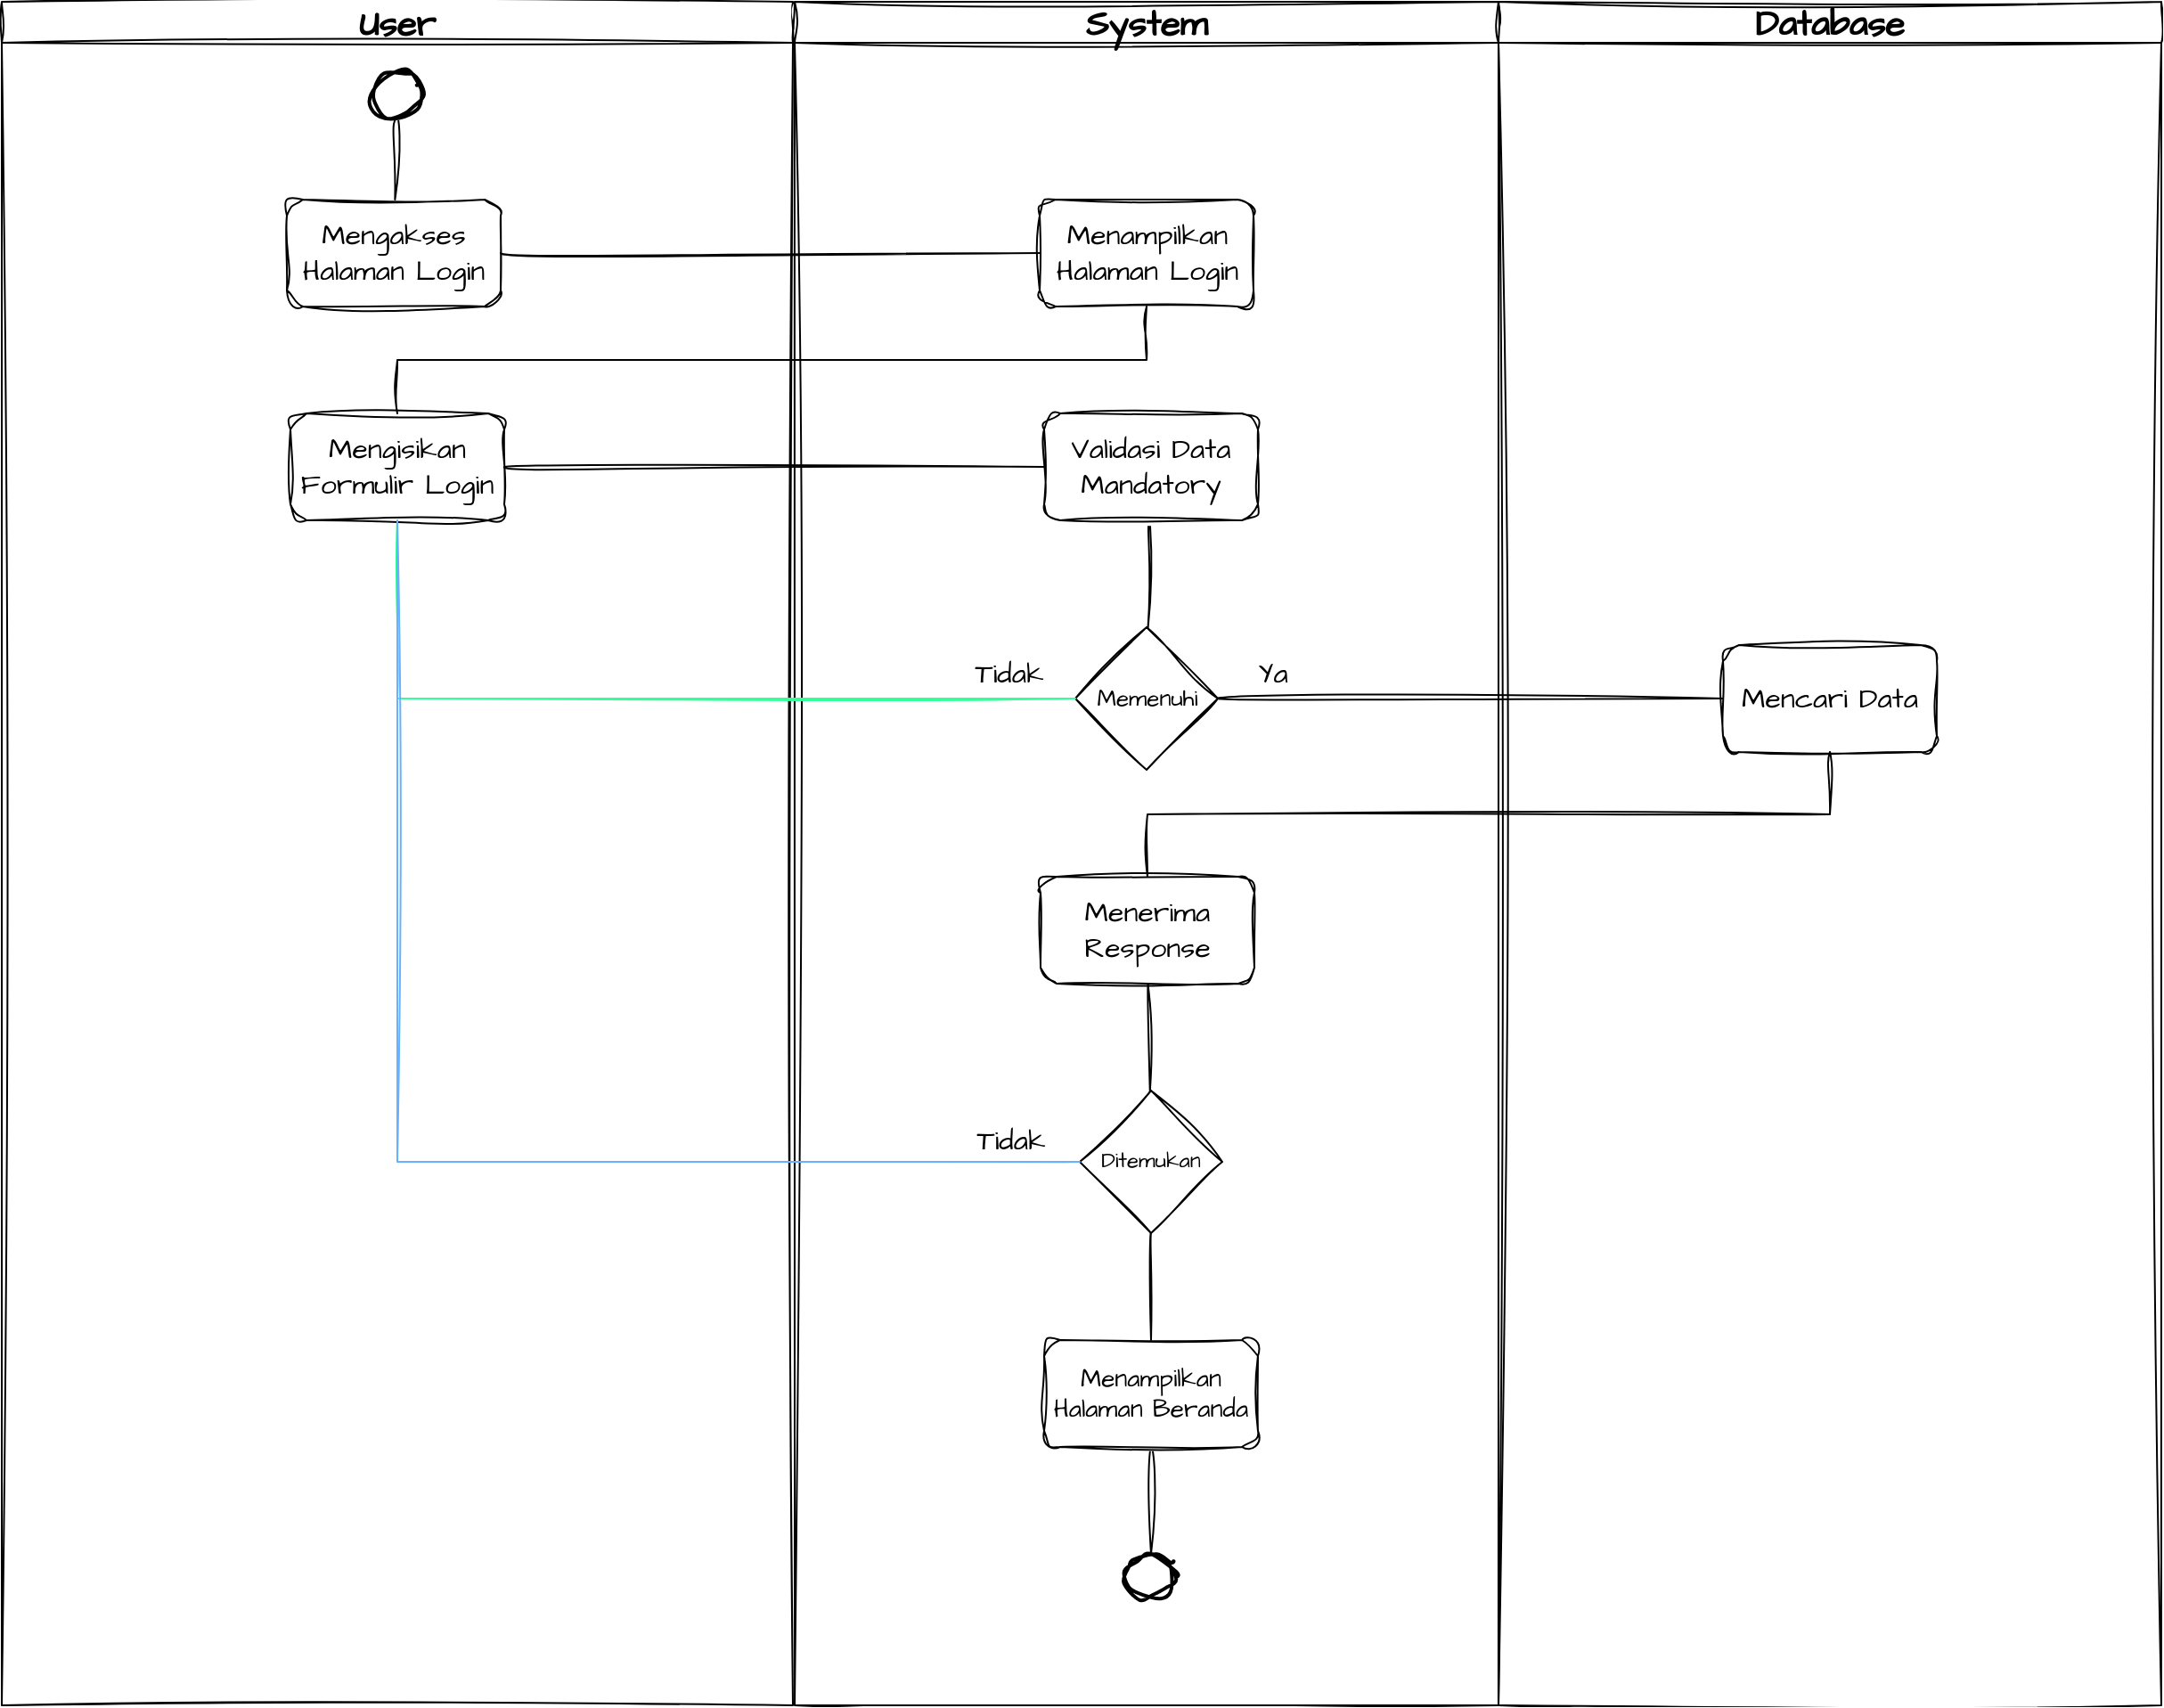 <mxfile version="21.6.5" type="device" pages="2">
  <diagram name="Login User - Activity Diagram" id="TITe_DjDjaZTf3FHmgly">
    <mxGraphModel dx="2234" dy="1292" grid="0" gridSize="10" guides="1" tooltips="1" connect="1" arrows="1" fold="1" page="0" pageScale="1" pageWidth="850" pageHeight="1100" math="0" shadow="0">
      <root>
        <mxCell id="0" />
        <mxCell id="1" parent="0" />
        <mxCell id="pnKs2ThyHxQzU8YBncqx-1" value="User" style="swimlane;whiteSpace=wrap;html=1;hachureGap=4;fontFamily=Architects Daughter;fontSource=https%3A%2F%2Ffonts.googleapis.com%2Fcss%3Ffamily%3DArchitects%2BDaughter;fontSize=20;sketch=1;curveFitting=1;jiggle=2;" parent="1" vertex="1">
          <mxGeometry x="-520" y="-82" width="444" height="956" as="geometry" />
        </mxCell>
        <mxCell id="pnKs2ThyHxQzU8YBncqx-9" style="edgeStyle=none;curved=1;rounded=0;orthogonalLoop=1;jettySize=auto;html=1;fontSize=12;startSize=8;endSize=8;endArrow=none;endFill=0;sketch=1;curveFitting=1;jiggle=2;fontFamily=Architects Daughter;fontSource=https%3A%2F%2Ffonts.googleapis.com%2Fcss%3Ffamily%3DArchitects%2BDaughter;" parent="pnKs2ThyHxQzU8YBncqx-1" source="pnKs2ThyHxQzU8YBncqx-7" target="pnKs2ThyHxQzU8YBncqx-12" edge="1">
          <mxGeometry relative="1" as="geometry">
            <mxPoint x="222" y="113" as="targetPoint" />
          </mxGeometry>
        </mxCell>
        <mxCell id="pnKs2ThyHxQzU8YBncqx-7" value="" style="strokeWidth=2;html=1;shape=mxgraph.flowchart.start_2;whiteSpace=wrap;hachureGap=4;fontFamily=Architects Daughter;fontSource=https%3A%2F%2Ffonts.googleapis.com%2Fcss%3Ffamily%3DArchitects%2BDaughter;fontSize=20;sketch=1;curveFitting=1;jiggle=2;" parent="pnKs2ThyHxQzU8YBncqx-1" vertex="1">
          <mxGeometry x="208.5" y="40" width="27" height="25" as="geometry" />
        </mxCell>
        <mxCell id="pnKs2ThyHxQzU8YBncqx-12" value="Mengakses Halaman Login" style="rounded=1;whiteSpace=wrap;html=1;fontSize=16;sketch=1;curveFitting=1;jiggle=2;fontFamily=Architects Daughter;fontSource=https%3A%2F%2Ffonts.googleapis.com%2Fcss%3Ffamily%3DArchitects%2BDaughter;" parent="pnKs2ThyHxQzU8YBncqx-1" vertex="1">
          <mxGeometry x="160" y="111" width="120" height="60" as="geometry" />
        </mxCell>
        <mxCell id="pnKs2ThyHxQzU8YBncqx-15" value="Mengisikan Formulir Login" style="rounded=1;whiteSpace=wrap;html=1;fontSize=16;sketch=1;curveFitting=1;jiggle=2;fontFamily=Architects Daughter;fontSource=https%3A%2F%2Ffonts.googleapis.com%2Fcss%3Ffamily%3DArchitects%2BDaughter;" parent="pnKs2ThyHxQzU8YBncqx-1" vertex="1">
          <mxGeometry x="162" y="231" width="120" height="60" as="geometry" />
        </mxCell>
        <mxCell id="pnKs2ThyHxQzU8YBncqx-2" value="System" style="swimlane;whiteSpace=wrap;html=1;hachureGap=4;fontFamily=Architects Daughter;fontSource=https%3A%2F%2Ffonts.googleapis.com%2Fcss%3Ffamily%3DArchitects%2BDaughter;fontSize=20;sketch=1;curveFitting=1;jiggle=2;" parent="1" vertex="1">
          <mxGeometry x="-75" y="-82" width="395" height="956" as="geometry" />
        </mxCell>
        <mxCell id="pnKs2ThyHxQzU8YBncqx-13" value="Menampilkan Halaman Login" style="rounded=1;whiteSpace=wrap;html=1;fontSize=16;sketch=1;curveFitting=1;jiggle=2;fontFamily=Architects Daughter;fontSource=https%3A%2F%2Ffonts.googleapis.com%2Fcss%3Ffamily%3DArchitects%2BDaughter;" parent="pnKs2ThyHxQzU8YBncqx-2" vertex="1">
          <mxGeometry x="137.5" y="111" width="120" height="60" as="geometry" />
        </mxCell>
        <mxCell id="pnKs2ThyHxQzU8YBncqx-21" style="edgeStyle=none;curved=1;rounded=0;orthogonalLoop=1;jettySize=auto;html=1;fontSize=12;startSize=8;endSize=8;endArrow=none;endFill=0;sketch=1;curveFitting=1;jiggle=2;fontFamily=Architects Daughter;fontSource=https%3A%2F%2Ffonts.googleapis.com%2Fcss%3Ffamily%3DArchitects%2BDaughter;" parent="pnKs2ThyHxQzU8YBncqx-2" source="pnKs2ThyHxQzU8YBncqx-18" target="pnKs2ThyHxQzU8YBncqx-20" edge="1">
          <mxGeometry relative="1" as="geometry" />
        </mxCell>
        <mxCell id="pnKs2ThyHxQzU8YBncqx-18" value="Validasi Data Mandatory" style="rounded=1;whiteSpace=wrap;html=1;fontSize=16;sketch=1;curveFitting=1;jiggle=2;fontFamily=Architects Daughter;fontSource=https%3A%2F%2Ffonts.googleapis.com%2Fcss%3Ffamily%3DArchitects%2BDaughter;" parent="pnKs2ThyHxQzU8YBncqx-2" vertex="1">
          <mxGeometry x="140" y="231" width="120" height="60" as="geometry" />
        </mxCell>
        <mxCell id="pnKs2ThyHxQzU8YBncqx-20" value="Memenuhi" style="rhombus;whiteSpace=wrap;html=1;fontSize=13;sketch=1;curveFitting=1;jiggle=2;fontFamily=Architects Daughter;fontSource=https%3A%2F%2Ffonts.googleapis.com%2Fcss%3Ffamily%3DArchitects%2BDaughter;" parent="pnKs2ThyHxQzU8YBncqx-2" vertex="1">
          <mxGeometry x="157.5" y="351" width="80" height="80" as="geometry" />
        </mxCell>
        <mxCell id="pnKs2ThyHxQzU8YBncqx-30" style="edgeStyle=none;curved=1;rounded=0;orthogonalLoop=1;jettySize=auto;html=1;fontSize=12;startSize=8;endSize=8;endArrow=none;endFill=0;sketch=1;curveFitting=1;jiggle=2;fontFamily=Architects Daughter;fontSource=https%3A%2F%2Ffonts.googleapis.com%2Fcss%3Ffamily%3DArchitects%2BDaughter;" parent="pnKs2ThyHxQzU8YBncqx-2" source="pnKs2ThyHxQzU8YBncqx-27" target="pnKs2ThyHxQzU8YBncqx-29" edge="1">
          <mxGeometry relative="1" as="geometry" />
        </mxCell>
        <mxCell id="pnKs2ThyHxQzU8YBncqx-27" value="Menerima Response" style="rounded=1;whiteSpace=wrap;html=1;fontSize=16;sketch=1;curveFitting=1;jiggle=2;fontFamily=Architects Daughter;fontSource=https%3A%2F%2Ffonts.googleapis.com%2Fcss%3Ffamily%3DArchitects%2BDaughter;" parent="pnKs2ThyHxQzU8YBncqx-2" vertex="1">
          <mxGeometry x="138" y="491" width="120" height="60" as="geometry" />
        </mxCell>
        <mxCell id="pnKs2ThyHxQzU8YBncqx-34" style="edgeStyle=none;curved=1;rounded=0;orthogonalLoop=1;jettySize=auto;html=1;fontSize=12;startSize=8;endSize=8;endArrow=none;endFill=0;sketch=1;curveFitting=1;jiggle=2;fontFamily=Architects Daughter;fontSource=https%3A%2F%2Ffonts.googleapis.com%2Fcss%3Ffamily%3DArchitects%2BDaughter;" parent="pnKs2ThyHxQzU8YBncqx-2" source="pnKs2ThyHxQzU8YBncqx-29" target="pnKs2ThyHxQzU8YBncqx-33" edge="1">
          <mxGeometry relative="1" as="geometry" />
        </mxCell>
        <mxCell id="pnKs2ThyHxQzU8YBncqx-29" value="Ditemukan" style="rhombus;whiteSpace=wrap;html=1;fontSize=12;sketch=1;curveFitting=1;jiggle=2;fontFamily=Architects Daughter;fontSource=https%3A%2F%2Ffonts.googleapis.com%2Fcss%3Ffamily%3DArchitects%2BDaughter;" parent="pnKs2ThyHxQzU8YBncqx-2" vertex="1">
          <mxGeometry x="160" y="611" width="80" height="80" as="geometry" />
        </mxCell>
        <mxCell id="pnKs2ThyHxQzU8YBncqx-37" style="edgeStyle=none;curved=1;rounded=0;orthogonalLoop=1;jettySize=auto;html=1;fontSize=12;startSize=8;endSize=8;endArrow=none;endFill=0;sketch=1;curveFitting=1;jiggle=2;fontFamily=Architects Daughter;fontSource=https%3A%2F%2Ffonts.googleapis.com%2Fcss%3Ffamily%3DArchitects%2BDaughter;" parent="pnKs2ThyHxQzU8YBncqx-2" source="pnKs2ThyHxQzU8YBncqx-33" target="pnKs2ThyHxQzU8YBncqx-36" edge="1">
          <mxGeometry relative="1" as="geometry" />
        </mxCell>
        <mxCell id="pnKs2ThyHxQzU8YBncqx-33" value="Menampilkan Halaman Beranda" style="rounded=1;whiteSpace=wrap;html=1;fontSize=14;sketch=1;curveFitting=1;jiggle=2;fontFamily=Architects Daughter;fontSource=https%3A%2F%2Ffonts.googleapis.com%2Fcss%3Ffamily%3DArchitects%2BDaughter;" parent="pnKs2ThyHxQzU8YBncqx-2" vertex="1">
          <mxGeometry x="140" y="751" width="120" height="60" as="geometry" />
        </mxCell>
        <mxCell id="pnKs2ThyHxQzU8YBncqx-36" value="" style="strokeWidth=2;html=1;shape=mxgraph.flowchart.start_2;whiteSpace=wrap;hachureGap=4;fontFamily=Architects Daughter;fontSource=https%3A%2F%2Ffonts.googleapis.com%2Fcss%3Ffamily%3DArchitects%2BDaughter;fontSize=20;sketch=1;curveFitting=1;jiggle=2;" parent="pnKs2ThyHxQzU8YBncqx-2" vertex="1">
          <mxGeometry x="186.5" y="871" width="27" height="25" as="geometry" />
        </mxCell>
        <mxCell id="pnKs2ThyHxQzU8YBncqx-3" value="Database" style="swimlane;whiteSpace=wrap;html=1;hachureGap=4;fontFamily=Architects Daughter;fontSource=https%3A%2F%2Ffonts.googleapis.com%2Fcss%3Ffamily%3DArchitects%2BDaughter;fontSize=20;sketch=1;curveFitting=1;jiggle=2;" parent="1" vertex="1">
          <mxGeometry x="320" y="-82" width="372" height="956" as="geometry" />
        </mxCell>
        <mxCell id="pnKs2ThyHxQzU8YBncqx-24" value="Mencari Data" style="rounded=1;whiteSpace=wrap;html=1;fontSize=16;sketch=1;curveFitting=1;jiggle=2;fontFamily=Architects Daughter;fontSource=https%3A%2F%2Ffonts.googleapis.com%2Fcss%3Ffamily%3DArchitects%2BDaughter;" parent="pnKs2ThyHxQzU8YBncqx-3" vertex="1">
          <mxGeometry x="126" y="361" width="120" height="60" as="geometry" />
        </mxCell>
        <mxCell id="pnKs2ThyHxQzU8YBncqx-14" style="edgeStyle=none;curved=1;rounded=0;orthogonalLoop=1;jettySize=auto;html=1;fontSize=12;startSize=8;endSize=8;endArrow=none;endFill=0;sketch=1;curveFitting=1;jiggle=2;fontFamily=Architects Daughter;fontSource=https%3A%2F%2Ffonts.googleapis.com%2Fcss%3Ffamily%3DArchitects%2BDaughter;" parent="1" source="pnKs2ThyHxQzU8YBncqx-12" target="pnKs2ThyHxQzU8YBncqx-13" edge="1">
          <mxGeometry relative="1" as="geometry" />
        </mxCell>
        <mxCell id="pnKs2ThyHxQzU8YBncqx-16" style="edgeStyle=elbowEdgeStyle;rounded=0;orthogonalLoop=1;jettySize=auto;html=1;fontSize=12;startSize=8;endSize=8;endArrow=none;endFill=0;elbow=vertical;sketch=1;curveFitting=1;jiggle=2;fontFamily=Architects Daughter;fontSource=https%3A%2F%2Ffonts.googleapis.com%2Fcss%3Ffamily%3DArchitects%2BDaughter;" parent="1" source="pnKs2ThyHxQzU8YBncqx-13" target="pnKs2ThyHxQzU8YBncqx-15" edge="1">
          <mxGeometry relative="1" as="geometry" />
        </mxCell>
        <mxCell id="pnKs2ThyHxQzU8YBncqx-19" style="edgeStyle=none;curved=1;rounded=0;orthogonalLoop=1;jettySize=auto;html=1;fontSize=12;startSize=8;endSize=8;endArrow=none;endFill=0;sketch=1;curveFitting=1;jiggle=2;fontFamily=Architects Daughter;fontSource=https%3A%2F%2Ffonts.googleapis.com%2Fcss%3Ffamily%3DArchitects%2BDaughter;" parent="1" source="pnKs2ThyHxQzU8YBncqx-15" target="pnKs2ThyHxQzU8YBncqx-18" edge="1">
          <mxGeometry relative="1" as="geometry" />
        </mxCell>
        <mxCell id="pnKs2ThyHxQzU8YBncqx-22" style="edgeStyle=elbowEdgeStyle;rounded=0;orthogonalLoop=1;jettySize=auto;html=1;fontSize=12;startSize=8;endSize=8;endArrow=none;endFill=0;strokeColor=#33FF99;sketch=1;curveFitting=1;jiggle=2;fontFamily=Architects Daughter;fontSource=https%3A%2F%2Ffonts.googleapis.com%2Fcss%3Ffamily%3DArchitects%2BDaughter;" parent="1" source="pnKs2ThyHxQzU8YBncqx-20" target="pnKs2ThyHxQzU8YBncqx-15" edge="1">
          <mxGeometry relative="1" as="geometry">
            <Array as="points">
              <mxPoint x="-298" y="309" />
            </Array>
          </mxGeometry>
        </mxCell>
        <mxCell id="pnKs2ThyHxQzU8YBncqx-23" value="Tidak" style="edgeLabel;html=1;align=center;verticalAlign=middle;resizable=0;points=[];fontSize=16;sketch=1;curveFitting=1;jiggle=2;fontFamily=Architects Daughter;fontSource=https%3A%2F%2Ffonts.googleapis.com%2Fcss%3Ffamily%3DArchitects%2BDaughter;" parent="pnKs2ThyHxQzU8YBncqx-22" vertex="1" connectable="0">
          <mxGeometry x="-0.657" y="2" relative="1" as="geometry">
            <mxPoint x="45" y="-16" as="offset" />
          </mxGeometry>
        </mxCell>
        <mxCell id="pnKs2ThyHxQzU8YBncqx-25" style="edgeStyle=none;curved=1;rounded=0;orthogonalLoop=1;jettySize=auto;html=1;fontSize=12;startSize=8;endSize=8;endArrow=none;endFill=0;sketch=1;curveFitting=1;jiggle=2;fontFamily=Architects Daughter;fontSource=https%3A%2F%2Ffonts.googleapis.com%2Fcss%3Ffamily%3DArchitects%2BDaughter;" parent="1" source="pnKs2ThyHxQzU8YBncqx-20" target="pnKs2ThyHxQzU8YBncqx-24" edge="1">
          <mxGeometry relative="1" as="geometry" />
        </mxCell>
        <mxCell id="pnKs2ThyHxQzU8YBncqx-26" value="Ya" style="edgeLabel;html=1;align=center;verticalAlign=middle;resizable=0;points=[];fontSize=16;sketch=1;curveFitting=1;jiggle=2;fontFamily=Architects Daughter;fontSource=https%3A%2F%2Ffonts.googleapis.com%2Fcss%3Ffamily%3DArchitects%2BDaughter;" parent="pnKs2ThyHxQzU8YBncqx-25" vertex="1" connectable="0">
          <mxGeometry x="-0.644" relative="1" as="geometry">
            <mxPoint x="-20" y="-14" as="offset" />
          </mxGeometry>
        </mxCell>
        <mxCell id="pnKs2ThyHxQzU8YBncqx-28" style="edgeStyle=elbowEdgeStyle;rounded=0;orthogonalLoop=1;jettySize=auto;html=1;fontSize=12;startSize=8;endSize=8;endArrow=none;endFill=0;elbow=vertical;sketch=1;curveFitting=1;jiggle=2;fontFamily=Architects Daughter;fontSource=https%3A%2F%2Ffonts.googleapis.com%2Fcss%3Ffamily%3DArchitects%2BDaughter;" parent="1" source="pnKs2ThyHxQzU8YBncqx-24" target="pnKs2ThyHxQzU8YBncqx-27" edge="1">
          <mxGeometry relative="1" as="geometry" />
        </mxCell>
        <mxCell id="pnKs2ThyHxQzU8YBncqx-31" style="edgeStyle=elbowEdgeStyle;rounded=0;orthogonalLoop=1;jettySize=auto;html=1;fontSize=12;startSize=8;endSize=8;endArrow=none;endFill=0;strokeColor=#66B2FF;sketch=1;curveFitting=1;jiggle=2;fontFamily=Architects Daughter;fontSource=https%3A%2F%2Ffonts.googleapis.com%2Fcss%3Ffamily%3DArchitects%2BDaughter;" parent="1" source="pnKs2ThyHxQzU8YBncqx-29" target="pnKs2ThyHxQzU8YBncqx-15" edge="1">
          <mxGeometry relative="1" as="geometry">
            <Array as="points">
              <mxPoint x="-298" y="378" />
            </Array>
          </mxGeometry>
        </mxCell>
        <mxCell id="pnKs2ThyHxQzU8YBncqx-32" value="Tidak" style="edgeLabel;html=1;align=center;verticalAlign=middle;resizable=0;points=[];fontSize=16;sketch=1;curveFitting=1;jiggle=2;fontFamily=Architects Daughter;fontSource=https%3A%2F%2Ffonts.googleapis.com%2Fcss%3Ffamily%3DArchitects%2BDaughter;" parent="pnKs2ThyHxQzU8YBncqx-31" vertex="1" connectable="0">
          <mxGeometry x="-0.865" y="1" relative="1" as="geometry">
            <mxPoint x="11" y="-13" as="offset" />
          </mxGeometry>
        </mxCell>
      </root>
    </mxGraphModel>
  </diagram>
  <diagram id="He7dnCf8Wug_-qIO57aj" name="Login Praja - Activity Diagram">
    <mxGraphModel dx="2712" dy="1589" grid="0" gridSize="10" guides="1" tooltips="1" connect="1" arrows="1" fold="1" page="0" pageScale="1" pageWidth="850" pageHeight="1100" math="0" shadow="0">
      <root>
        <mxCell id="0" />
        <mxCell id="1" parent="0" />
        <mxCell id="_G7cA8FC70TDW3HuQrcm-1" value="User" style="swimlane;whiteSpace=wrap;html=1;hachureGap=4;fontFamily=Architects Daughter;fontSource=https%3A%2F%2Ffonts.googleapis.com%2Fcss%3Ffamily%3DArchitects%2BDaughter;fontSize=20;sketch=1;curveFitting=1;jiggle=2;" vertex="1" parent="1">
          <mxGeometry x="-520" y="-82" width="444" height="946" as="geometry" />
        </mxCell>
        <mxCell id="_G7cA8FC70TDW3HuQrcm-2" style="edgeStyle=none;curved=1;rounded=0;orthogonalLoop=1;jettySize=auto;html=1;fontSize=12;startSize=8;endSize=8;endArrow=none;endFill=0;sketch=1;curveFitting=1;jiggle=2;fontFamily=Architects Daughter;fontSource=https%3A%2F%2Ffonts.googleapis.com%2Fcss%3Ffamily%3DArchitects%2BDaughter;" edge="1" parent="_G7cA8FC70TDW3HuQrcm-1" source="_G7cA8FC70TDW3HuQrcm-3" target="_G7cA8FC70TDW3HuQrcm-4">
          <mxGeometry relative="1" as="geometry">
            <mxPoint x="222" y="113" as="targetPoint" />
          </mxGeometry>
        </mxCell>
        <mxCell id="_G7cA8FC70TDW3HuQrcm-3" value="" style="strokeWidth=2;html=1;shape=mxgraph.flowchart.start_2;whiteSpace=wrap;hachureGap=4;fontFamily=Architects Daughter;fontSource=https%3A%2F%2Ffonts.googleapis.com%2Fcss%3Ffamily%3DArchitects%2BDaughter;fontSize=20;sketch=1;curveFitting=1;jiggle=2;" vertex="1" parent="_G7cA8FC70TDW3HuQrcm-1">
          <mxGeometry x="208.5" y="40" width="27" height="25" as="geometry" />
        </mxCell>
        <mxCell id="_G7cA8FC70TDW3HuQrcm-4" value="Mengakses Halaman Login" style="rounded=1;whiteSpace=wrap;html=1;fontSize=16;sketch=1;curveFitting=1;jiggle=2;fontFamily=Architects Daughter;fontSource=https%3A%2F%2Ffonts.googleapis.com%2Fcss%3Ffamily%3DArchitects%2BDaughter;" vertex="1" parent="_G7cA8FC70TDW3HuQrcm-1">
          <mxGeometry x="160" y="111" width="120" height="60" as="geometry" />
        </mxCell>
        <mxCell id="_G7cA8FC70TDW3HuQrcm-5" value="Mengisikan Formulir Login" style="rounded=1;whiteSpace=wrap;html=1;fontSize=16;sketch=1;curveFitting=1;jiggle=2;fontFamily=Architects Daughter;fontSource=https%3A%2F%2Ffonts.googleapis.com%2Fcss%3Ffamily%3DArchitects%2BDaughter;" vertex="1" parent="_G7cA8FC70TDW3HuQrcm-1">
          <mxGeometry x="162" y="231" width="120" height="60" as="geometry" />
        </mxCell>
        <mxCell id="_G7cA8FC70TDW3HuQrcm-6" value="System" style="swimlane;whiteSpace=wrap;html=1;hachureGap=4;fontFamily=Architects Daughter;fontSource=https%3A%2F%2Ffonts.googleapis.com%2Fcss%3Ffamily%3DArchitects%2BDaughter;fontSize=20;sketch=1;curveFitting=1;jiggle=2;" vertex="1" parent="1">
          <mxGeometry x="-75" y="-82" width="395" height="947" as="geometry" />
        </mxCell>
        <mxCell id="_G7cA8FC70TDW3HuQrcm-7" value="Menampilkan Halaman Login" style="rounded=1;whiteSpace=wrap;html=1;fontSize=16;sketch=1;curveFitting=1;jiggle=2;fontFamily=Architects Daughter;fontSource=https%3A%2F%2Ffonts.googleapis.com%2Fcss%3Ffamily%3DArchitects%2BDaughter;" vertex="1" parent="_G7cA8FC70TDW3HuQrcm-6">
          <mxGeometry x="137.5" y="111" width="120" height="60" as="geometry" />
        </mxCell>
        <mxCell id="_G7cA8FC70TDW3HuQrcm-8" style="edgeStyle=none;curved=1;rounded=0;orthogonalLoop=1;jettySize=auto;html=1;fontSize=12;startSize=8;endSize=8;endArrow=none;endFill=0;sketch=1;curveFitting=1;jiggle=2;fontFamily=Architects Daughter;fontSource=https%3A%2F%2Ffonts.googleapis.com%2Fcss%3Ffamily%3DArchitects%2BDaughter;" edge="1" parent="_G7cA8FC70TDW3HuQrcm-6" source="_G7cA8FC70TDW3HuQrcm-9" target="_G7cA8FC70TDW3HuQrcm-10">
          <mxGeometry relative="1" as="geometry" />
        </mxCell>
        <mxCell id="_G7cA8FC70TDW3HuQrcm-9" value="Validasi Data Mandatory" style="rounded=1;whiteSpace=wrap;html=1;fontSize=16;sketch=1;curveFitting=1;jiggle=2;fontFamily=Architects Daughter;fontSource=https%3A%2F%2Ffonts.googleapis.com%2Fcss%3Ffamily%3DArchitects%2BDaughter;" vertex="1" parent="_G7cA8FC70TDW3HuQrcm-6">
          <mxGeometry x="140" y="231" width="120" height="60" as="geometry" />
        </mxCell>
        <mxCell id="_G7cA8FC70TDW3HuQrcm-10" value="Memenuhi" style="rhombus;whiteSpace=wrap;html=1;fontSize=13;sketch=1;curveFitting=1;jiggle=2;fontFamily=Architects Daughter;fontSource=https%3A%2F%2Ffonts.googleapis.com%2Fcss%3Ffamily%3DArchitects%2BDaughter;" vertex="1" parent="_G7cA8FC70TDW3HuQrcm-6">
          <mxGeometry x="157.5" y="351" width="80" height="80" as="geometry" />
        </mxCell>
        <mxCell id="_G7cA8FC70TDW3HuQrcm-11" style="edgeStyle=none;curved=1;rounded=0;orthogonalLoop=1;jettySize=auto;html=1;fontSize=12;startSize=8;endSize=8;endArrow=none;endFill=0;sketch=1;curveFitting=1;jiggle=2;fontFamily=Architects Daughter;fontSource=https%3A%2F%2Ffonts.googleapis.com%2Fcss%3Ffamily%3DArchitects%2BDaughter;" edge="1" parent="_G7cA8FC70TDW3HuQrcm-6" source="_G7cA8FC70TDW3HuQrcm-12" target="_G7cA8FC70TDW3HuQrcm-14">
          <mxGeometry relative="1" as="geometry" />
        </mxCell>
        <mxCell id="_G7cA8FC70TDW3HuQrcm-12" value="Menerima Response" style="rounded=1;whiteSpace=wrap;html=1;fontSize=16;sketch=1;curveFitting=1;jiggle=2;fontFamily=Architects Daughter;fontSource=https%3A%2F%2Ffonts.googleapis.com%2Fcss%3Ffamily%3DArchitects%2BDaughter;" vertex="1" parent="_G7cA8FC70TDW3HuQrcm-6">
          <mxGeometry x="138" y="491" width="120" height="60" as="geometry" />
        </mxCell>
        <mxCell id="_G7cA8FC70TDW3HuQrcm-13" style="edgeStyle=none;curved=1;rounded=0;orthogonalLoop=1;jettySize=auto;html=1;fontSize=12;startSize=8;endSize=8;endArrow=none;endFill=0;sketch=1;curveFitting=1;jiggle=2;fontFamily=Architects Daughter;fontSource=https%3A%2F%2Ffonts.googleapis.com%2Fcss%3Ffamily%3DArchitects%2BDaughter;" edge="1" parent="_G7cA8FC70TDW3HuQrcm-6" source="_G7cA8FC70TDW3HuQrcm-14" target="_G7cA8FC70TDW3HuQrcm-16">
          <mxGeometry relative="1" as="geometry" />
        </mxCell>
        <mxCell id="_G7cA8FC70TDW3HuQrcm-14" value="Ditemukan" style="rhombus;whiteSpace=wrap;html=1;fontSize=12;sketch=1;curveFitting=1;jiggle=2;fontFamily=Architects Daughter;fontSource=https%3A%2F%2Ffonts.googleapis.com%2Fcss%3Ffamily%3DArchitects%2BDaughter;" vertex="1" parent="_G7cA8FC70TDW3HuQrcm-6">
          <mxGeometry x="160" y="611" width="80" height="80" as="geometry" />
        </mxCell>
        <mxCell id="_G7cA8FC70TDW3HuQrcm-15" style="edgeStyle=none;curved=1;rounded=0;orthogonalLoop=1;jettySize=auto;html=1;fontSize=12;startSize=8;endSize=8;endArrow=none;endFill=0;sketch=1;curveFitting=1;jiggle=2;fontFamily=Architects Daughter;fontSource=https%3A%2F%2Ffonts.googleapis.com%2Fcss%3Ffamily%3DArchitects%2BDaughter;" edge="1" parent="_G7cA8FC70TDW3HuQrcm-6" source="_G7cA8FC70TDW3HuQrcm-16" target="_G7cA8FC70TDW3HuQrcm-17">
          <mxGeometry relative="1" as="geometry" />
        </mxCell>
        <mxCell id="_G7cA8FC70TDW3HuQrcm-16" value="Menampilkan Halaman Beranda" style="rounded=1;whiteSpace=wrap;html=1;fontSize=14;sketch=1;curveFitting=1;jiggle=2;fontFamily=Architects Daughter;fontSource=https%3A%2F%2Ffonts.googleapis.com%2Fcss%3Ffamily%3DArchitects%2BDaughter;" vertex="1" parent="_G7cA8FC70TDW3HuQrcm-6">
          <mxGeometry x="140" y="751" width="120" height="60" as="geometry" />
        </mxCell>
        <mxCell id="_G7cA8FC70TDW3HuQrcm-17" value="" style="strokeWidth=2;html=1;shape=mxgraph.flowchart.start_2;whiteSpace=wrap;hachureGap=4;fontFamily=Architects Daughter;fontSource=https%3A%2F%2Ffonts.googleapis.com%2Fcss%3Ffamily%3DArchitects%2BDaughter;fontSize=20;sketch=1;curveFitting=1;jiggle=2;" vertex="1" parent="_G7cA8FC70TDW3HuQrcm-6">
          <mxGeometry x="186.5" y="871" width="27" height="25" as="geometry" />
        </mxCell>
        <mxCell id="_G7cA8FC70TDW3HuQrcm-18" value="Restful API" style="swimlane;whiteSpace=wrap;html=1;hachureGap=4;fontFamily=Architects Daughter;fontSource=https%3A%2F%2Ffonts.googleapis.com%2Fcss%3Ffamily%3DArchitects%2BDaughter;fontSize=20;sketch=1;curveFitting=1;jiggle=2;" vertex="1" parent="1">
          <mxGeometry x="320" y="-82" width="372" height="947" as="geometry" />
        </mxCell>
        <mxCell id="_G7cA8FC70TDW3HuQrcm-19" value="Mencari Data" style="rounded=1;whiteSpace=wrap;html=1;fontSize=16;sketch=1;curveFitting=1;jiggle=2;fontFamily=Architects Daughter;fontSource=https%3A%2F%2Ffonts.googleapis.com%2Fcss%3Ffamily%3DArchitects%2BDaughter;" vertex="1" parent="_G7cA8FC70TDW3HuQrcm-18">
          <mxGeometry x="126" y="361" width="120" height="60" as="geometry" />
        </mxCell>
        <mxCell id="_G7cA8FC70TDW3HuQrcm-20" style="edgeStyle=none;curved=1;rounded=0;orthogonalLoop=1;jettySize=auto;html=1;fontSize=12;startSize=8;endSize=8;endArrow=none;endFill=0;sketch=1;curveFitting=1;jiggle=2;fontFamily=Architects Daughter;fontSource=https%3A%2F%2Ffonts.googleapis.com%2Fcss%3Ffamily%3DArchitects%2BDaughter;" edge="1" parent="1" source="_G7cA8FC70TDW3HuQrcm-4" target="_G7cA8FC70TDW3HuQrcm-7">
          <mxGeometry relative="1" as="geometry" />
        </mxCell>
        <mxCell id="_G7cA8FC70TDW3HuQrcm-21" style="edgeStyle=elbowEdgeStyle;rounded=0;orthogonalLoop=1;jettySize=auto;html=1;fontSize=12;startSize=8;endSize=8;endArrow=none;endFill=0;elbow=vertical;sketch=1;curveFitting=1;jiggle=2;fontFamily=Architects Daughter;fontSource=https%3A%2F%2Ffonts.googleapis.com%2Fcss%3Ffamily%3DArchitects%2BDaughter;" edge="1" parent="1" source="_G7cA8FC70TDW3HuQrcm-7" target="_G7cA8FC70TDW3HuQrcm-5">
          <mxGeometry relative="1" as="geometry" />
        </mxCell>
        <mxCell id="_G7cA8FC70TDW3HuQrcm-22" style="edgeStyle=none;curved=1;rounded=0;orthogonalLoop=1;jettySize=auto;html=1;fontSize=12;startSize=8;endSize=8;endArrow=none;endFill=0;sketch=1;curveFitting=1;jiggle=2;fontFamily=Architects Daughter;fontSource=https%3A%2F%2Ffonts.googleapis.com%2Fcss%3Ffamily%3DArchitects%2BDaughter;" edge="1" parent="1" source="_G7cA8FC70TDW3HuQrcm-5" target="_G7cA8FC70TDW3HuQrcm-9">
          <mxGeometry relative="1" as="geometry" />
        </mxCell>
        <mxCell id="_G7cA8FC70TDW3HuQrcm-23" style="edgeStyle=elbowEdgeStyle;rounded=0;orthogonalLoop=1;jettySize=auto;html=1;fontSize=12;startSize=8;endSize=8;endArrow=none;endFill=0;strokeColor=#33FF99;sketch=1;curveFitting=1;jiggle=2;fontFamily=Architects Daughter;fontSource=https%3A%2F%2Ffonts.googleapis.com%2Fcss%3Ffamily%3DArchitects%2BDaughter;" edge="1" parent="1" source="_G7cA8FC70TDW3HuQrcm-10" target="_G7cA8FC70TDW3HuQrcm-5">
          <mxGeometry relative="1" as="geometry">
            <Array as="points">
              <mxPoint x="-298" y="309" />
            </Array>
          </mxGeometry>
        </mxCell>
        <mxCell id="_G7cA8FC70TDW3HuQrcm-24" value="Tidak" style="edgeLabel;html=1;align=center;verticalAlign=middle;resizable=0;points=[];fontSize=16;sketch=1;curveFitting=1;jiggle=2;fontFamily=Architects Daughter;fontSource=https%3A%2F%2Ffonts.googleapis.com%2Fcss%3Ffamily%3DArchitects%2BDaughter;" vertex="1" connectable="0" parent="_G7cA8FC70TDW3HuQrcm-23">
          <mxGeometry x="-0.657" y="2" relative="1" as="geometry">
            <mxPoint x="45" y="-16" as="offset" />
          </mxGeometry>
        </mxCell>
        <mxCell id="_G7cA8FC70TDW3HuQrcm-25" style="edgeStyle=none;curved=1;rounded=0;orthogonalLoop=1;jettySize=auto;html=1;fontSize=12;startSize=8;endSize=8;endArrow=none;endFill=0;sketch=1;curveFitting=1;jiggle=2;fontFamily=Architects Daughter;fontSource=https%3A%2F%2Ffonts.googleapis.com%2Fcss%3Ffamily%3DArchitects%2BDaughter;" edge="1" parent="1" source="_G7cA8FC70TDW3HuQrcm-10" target="_G7cA8FC70TDW3HuQrcm-19">
          <mxGeometry relative="1" as="geometry" />
        </mxCell>
        <mxCell id="_G7cA8FC70TDW3HuQrcm-26" value="Ya" style="edgeLabel;html=1;align=center;verticalAlign=middle;resizable=0;points=[];fontSize=16;sketch=1;curveFitting=1;jiggle=2;fontFamily=Architects Daughter;fontSource=https%3A%2F%2Ffonts.googleapis.com%2Fcss%3Ffamily%3DArchitects%2BDaughter;" vertex="1" connectable="0" parent="_G7cA8FC70TDW3HuQrcm-25">
          <mxGeometry x="-0.644" relative="1" as="geometry">
            <mxPoint x="-20" y="-14" as="offset" />
          </mxGeometry>
        </mxCell>
        <mxCell id="_G7cA8FC70TDW3HuQrcm-27" style="edgeStyle=elbowEdgeStyle;rounded=0;orthogonalLoop=1;jettySize=auto;html=1;fontSize=12;startSize=8;endSize=8;endArrow=none;endFill=0;elbow=vertical;sketch=1;curveFitting=1;jiggle=2;fontFamily=Architects Daughter;fontSource=https%3A%2F%2Ffonts.googleapis.com%2Fcss%3Ffamily%3DArchitects%2BDaughter;" edge="1" parent="1" source="_G7cA8FC70TDW3HuQrcm-19" target="_G7cA8FC70TDW3HuQrcm-12">
          <mxGeometry relative="1" as="geometry" />
        </mxCell>
        <mxCell id="_G7cA8FC70TDW3HuQrcm-28" style="edgeStyle=elbowEdgeStyle;rounded=0;orthogonalLoop=1;jettySize=auto;html=1;fontSize=12;startSize=8;endSize=8;endArrow=none;endFill=0;strokeColor=#66B2FF;sketch=1;curveFitting=1;jiggle=2;fontFamily=Architects Daughter;fontSource=https%3A%2F%2Ffonts.googleapis.com%2Fcss%3Ffamily%3DArchitects%2BDaughter;" edge="1" parent="1" source="_G7cA8FC70TDW3HuQrcm-14" target="_G7cA8FC70TDW3HuQrcm-5">
          <mxGeometry relative="1" as="geometry">
            <Array as="points">
              <mxPoint x="-298" y="378" />
            </Array>
          </mxGeometry>
        </mxCell>
        <mxCell id="_G7cA8FC70TDW3HuQrcm-29" value="Tidak" style="edgeLabel;html=1;align=center;verticalAlign=middle;resizable=0;points=[];fontSize=16;sketch=1;curveFitting=1;jiggle=2;fontFamily=Architects Daughter;fontSource=https%3A%2F%2Ffonts.googleapis.com%2Fcss%3Ffamily%3DArchitects%2BDaughter;" vertex="1" connectable="0" parent="_G7cA8FC70TDW3HuQrcm-28">
          <mxGeometry x="-0.865" y="1" relative="1" as="geometry">
            <mxPoint x="11" y="-13" as="offset" />
          </mxGeometry>
        </mxCell>
      </root>
    </mxGraphModel>
  </diagram>
</mxfile>
